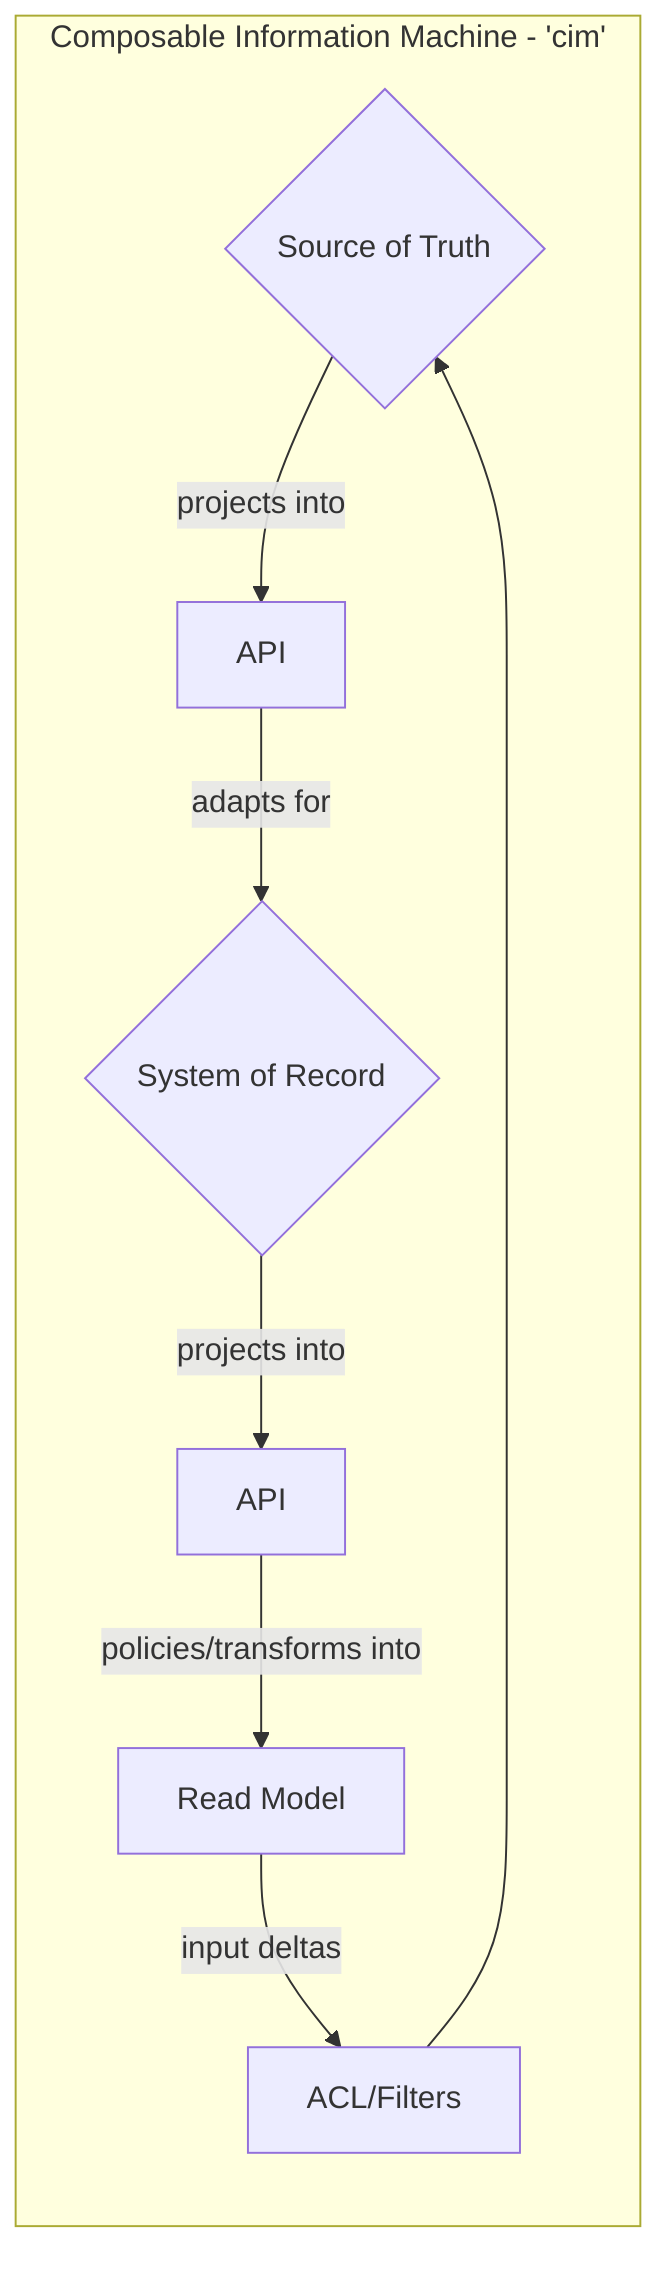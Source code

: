 graph LR   
subgraph "Composable Information Machine - 'cim'"
SOT{Source of Truth} -->|projects into| sotAPI[API] -->|adapts for| SOR{System of Record} -->|projects into| rmAPI[API] -->|policies/transforms into| RM[Read Model]
RM -->|input deltas| acl[ACL/Filters] --> SOT
end
